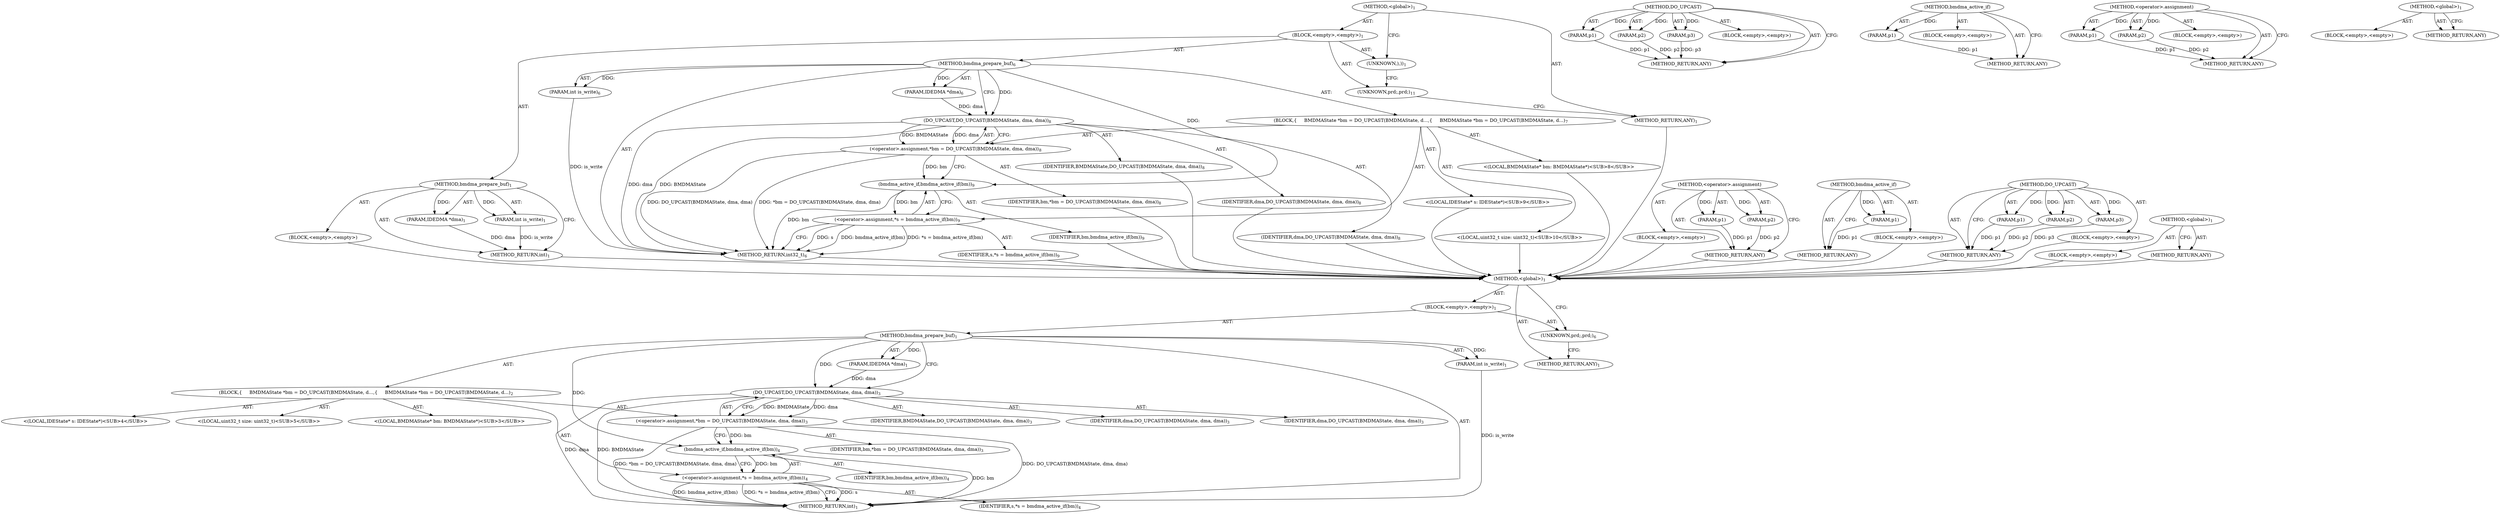 digraph "bmdma_prepare_buf" {
vulnerable_6 [label=<(METHOD,&lt;global&gt;)<SUB>1</SUB>>];
vulnerable_7 [label=<(BLOCK,&lt;empty&gt;,&lt;empty&gt;)<SUB>1</SUB>>];
vulnerable_8 [label=<(METHOD,bmdma_prepare_buf)<SUB>1</SUB>>];
vulnerable_9 [label=<(PARAM,IDEDMA *dma)<SUB>1</SUB>>];
vulnerable_10 [label=<(PARAM,int is_write)<SUB>1</SUB>>];
vulnerable_11 [label=<(BLOCK,{
     BMDMAState *bm = DO_UPCAST(BMDMAState, d...,{
     BMDMAState *bm = DO_UPCAST(BMDMAState, d...)<SUB>2</SUB>>];
vulnerable_12 [label="<(LOCAL,BMDMAState* bm: BMDMAState*)<SUB>3</SUB>>"];
vulnerable_13 [label=<(&lt;operator&gt;.assignment,*bm = DO_UPCAST(BMDMAState, dma, dma))<SUB>3</SUB>>];
vulnerable_14 [label=<(IDENTIFIER,bm,*bm = DO_UPCAST(BMDMAState, dma, dma))<SUB>3</SUB>>];
vulnerable_15 [label=<(DO_UPCAST,DO_UPCAST(BMDMAState, dma, dma))<SUB>3</SUB>>];
vulnerable_16 [label=<(IDENTIFIER,BMDMAState,DO_UPCAST(BMDMAState, dma, dma))<SUB>3</SUB>>];
vulnerable_17 [label=<(IDENTIFIER,dma,DO_UPCAST(BMDMAState, dma, dma))<SUB>3</SUB>>];
vulnerable_18 [label=<(IDENTIFIER,dma,DO_UPCAST(BMDMAState, dma, dma))<SUB>3</SUB>>];
vulnerable_19 [label="<(LOCAL,IDEState* s: IDEState*)<SUB>4</SUB>>"];
vulnerable_20 [label=<(&lt;operator&gt;.assignment,*s = bmdma_active_if(bm))<SUB>4</SUB>>];
vulnerable_21 [label=<(IDENTIFIER,s,*s = bmdma_active_if(bm))<SUB>4</SUB>>];
vulnerable_22 [label=<(bmdma_active_if,bmdma_active_if(bm))<SUB>4</SUB>>];
vulnerable_23 [label=<(IDENTIFIER,bm,bmdma_active_if(bm))<SUB>4</SUB>>];
vulnerable_24 [label="<(LOCAL,uint32_t size: uint32_t)<SUB>5</SUB>>"];
vulnerable_25 [label=<(METHOD_RETURN,int)<SUB>1</SUB>>];
vulnerable_27 [label=<(UNKNOWN,prd;,prd;)<SUB>6</SUB>>];
vulnerable_28 [label=<(METHOD_RETURN,ANY)<SUB>1</SUB>>];
vulnerable_56 [label=<(METHOD,DO_UPCAST)>];
vulnerable_57 [label=<(PARAM,p1)>];
vulnerable_58 [label=<(PARAM,p2)>];
vulnerable_59 [label=<(PARAM,p3)>];
vulnerable_60 [label=<(BLOCK,&lt;empty&gt;,&lt;empty&gt;)>];
vulnerable_61 [label=<(METHOD_RETURN,ANY)>];
vulnerable_62 [label=<(METHOD,bmdma_active_if)>];
vulnerable_63 [label=<(PARAM,p1)>];
vulnerable_64 [label=<(BLOCK,&lt;empty&gt;,&lt;empty&gt;)>];
vulnerable_65 [label=<(METHOD_RETURN,ANY)>];
vulnerable_51 [label=<(METHOD,&lt;operator&gt;.assignment)>];
vulnerable_52 [label=<(PARAM,p1)>];
vulnerable_53 [label=<(PARAM,p2)>];
vulnerable_54 [label=<(BLOCK,&lt;empty&gt;,&lt;empty&gt;)>];
vulnerable_55 [label=<(METHOD_RETURN,ANY)>];
vulnerable_45 [label=<(METHOD,&lt;global&gt;)<SUB>1</SUB>>];
vulnerable_46 [label=<(BLOCK,&lt;empty&gt;,&lt;empty&gt;)>];
vulnerable_47 [label=<(METHOD_RETURN,ANY)>];
fixed_6 [label=<(METHOD,&lt;global&gt;)<SUB>1</SUB>>];
fixed_7 [label=<(BLOCK,&lt;empty&gt;,&lt;empty&gt;)<SUB>1</SUB>>];
fixed_8 [label=<(METHOD,bmdma_prepare_buf)<SUB>1</SUB>>];
fixed_9 [label=<(PARAM,IDEDMA *dma)<SUB>1</SUB>>];
fixed_10 [label=<(PARAM,int is_write)<SUB>1</SUB>>];
fixed_11 [label=<(BLOCK,&lt;empty&gt;,&lt;empty&gt;)>];
fixed_12 [label=<(METHOD_RETURN,int)<SUB>1</SUB>>];
fixed_14 [label=<(UNKNOWN,),))<SUB>1</SUB>>];
fixed_15 [label=<(METHOD,bmdma_prepare_buf)<SUB>6</SUB>>];
fixed_16 [label=<(PARAM,IDEDMA *dma)<SUB>6</SUB>>];
fixed_17 [label=<(PARAM,int is_write)<SUB>6</SUB>>];
fixed_18 [label=<(BLOCK,{
     BMDMAState *bm = DO_UPCAST(BMDMAState, d...,{
     BMDMAState *bm = DO_UPCAST(BMDMAState, d...)<SUB>7</SUB>>];
fixed_19 [label="<(LOCAL,BMDMAState* bm: BMDMAState*)<SUB>8</SUB>>"];
fixed_20 [label=<(&lt;operator&gt;.assignment,*bm = DO_UPCAST(BMDMAState, dma, dma))<SUB>8</SUB>>];
fixed_21 [label=<(IDENTIFIER,bm,*bm = DO_UPCAST(BMDMAState, dma, dma))<SUB>8</SUB>>];
fixed_22 [label=<(DO_UPCAST,DO_UPCAST(BMDMAState, dma, dma))<SUB>8</SUB>>];
fixed_23 [label=<(IDENTIFIER,BMDMAState,DO_UPCAST(BMDMAState, dma, dma))<SUB>8</SUB>>];
fixed_24 [label=<(IDENTIFIER,dma,DO_UPCAST(BMDMAState, dma, dma))<SUB>8</SUB>>];
fixed_25 [label=<(IDENTIFIER,dma,DO_UPCAST(BMDMAState, dma, dma))<SUB>8</SUB>>];
fixed_26 [label="<(LOCAL,IDEState* s: IDEState*)<SUB>9</SUB>>"];
fixed_27 [label=<(&lt;operator&gt;.assignment,*s = bmdma_active_if(bm))<SUB>9</SUB>>];
fixed_28 [label=<(IDENTIFIER,s,*s = bmdma_active_if(bm))<SUB>9</SUB>>];
fixed_29 [label=<(bmdma_active_if,bmdma_active_if(bm))<SUB>9</SUB>>];
fixed_30 [label=<(IDENTIFIER,bm,bmdma_active_if(bm))<SUB>9</SUB>>];
fixed_31 [label="<(LOCAL,uint32_t size: uint32_t)<SUB>10</SUB>>"];
fixed_32 [label=<(METHOD_RETURN,int32_t)<SUB>6</SUB>>];
fixed_34 [label=<(UNKNOWN,prd;,prd;)<SUB>11</SUB>>];
fixed_35 [label=<(METHOD_RETURN,ANY)<SUB>1</SUB>>];
fixed_60 [label=<(METHOD,&lt;operator&gt;.assignment)>];
fixed_61 [label=<(PARAM,p1)>];
fixed_62 [label=<(PARAM,p2)>];
fixed_63 [label=<(BLOCK,&lt;empty&gt;,&lt;empty&gt;)>];
fixed_64 [label=<(METHOD_RETURN,ANY)>];
fixed_71 [label=<(METHOD,bmdma_active_if)>];
fixed_72 [label=<(PARAM,p1)>];
fixed_73 [label=<(BLOCK,&lt;empty&gt;,&lt;empty&gt;)>];
fixed_74 [label=<(METHOD_RETURN,ANY)>];
fixed_65 [label=<(METHOD,DO_UPCAST)>];
fixed_66 [label=<(PARAM,p1)>];
fixed_67 [label=<(PARAM,p2)>];
fixed_68 [label=<(PARAM,p3)>];
fixed_69 [label=<(BLOCK,&lt;empty&gt;,&lt;empty&gt;)>];
fixed_70 [label=<(METHOD_RETURN,ANY)>];
fixed_54 [label=<(METHOD,&lt;global&gt;)<SUB>1</SUB>>];
fixed_55 [label=<(BLOCK,&lt;empty&gt;,&lt;empty&gt;)>];
fixed_56 [label=<(METHOD_RETURN,ANY)>];
vulnerable_6 -> vulnerable_7  [key=0, label="AST: "];
vulnerable_6 -> vulnerable_28  [key=0, label="AST: "];
vulnerable_6 -> vulnerable_27  [key=0, label="CFG: "];
vulnerable_7 -> vulnerable_8  [key=0, label="AST: "];
vulnerable_7 -> vulnerable_27  [key=0, label="AST: "];
vulnerable_8 -> vulnerable_9  [key=0, label="AST: "];
vulnerable_8 -> vulnerable_9  [key=1, label="DDG: "];
vulnerable_8 -> vulnerable_10  [key=0, label="AST: "];
vulnerable_8 -> vulnerable_10  [key=1, label="DDG: "];
vulnerable_8 -> vulnerable_11  [key=0, label="AST: "];
vulnerable_8 -> vulnerable_25  [key=0, label="AST: "];
vulnerable_8 -> vulnerable_15  [key=0, label="CFG: "];
vulnerable_8 -> vulnerable_15  [key=1, label="DDG: "];
vulnerable_8 -> vulnerable_22  [key=0, label="DDG: "];
vulnerable_9 -> vulnerable_15  [key=0, label="DDG: dma"];
vulnerable_10 -> vulnerable_25  [key=0, label="DDG: is_write"];
vulnerable_11 -> vulnerable_12  [key=0, label="AST: "];
vulnerable_11 -> vulnerable_13  [key=0, label="AST: "];
vulnerable_11 -> vulnerable_19  [key=0, label="AST: "];
vulnerable_11 -> vulnerable_20  [key=0, label="AST: "];
vulnerable_11 -> vulnerable_24  [key=0, label="AST: "];
vulnerable_13 -> vulnerable_14  [key=0, label="AST: "];
vulnerable_13 -> vulnerable_15  [key=0, label="AST: "];
vulnerable_13 -> vulnerable_22  [key=0, label="CFG: "];
vulnerable_13 -> vulnerable_22  [key=1, label="DDG: bm"];
vulnerable_13 -> vulnerable_25  [key=0, label="DDG: DO_UPCAST(BMDMAState, dma, dma)"];
vulnerable_13 -> vulnerable_25  [key=1, label="DDG: *bm = DO_UPCAST(BMDMAState, dma, dma)"];
vulnerable_15 -> vulnerable_16  [key=0, label="AST: "];
vulnerable_15 -> vulnerable_17  [key=0, label="AST: "];
vulnerable_15 -> vulnerable_18  [key=0, label="AST: "];
vulnerable_15 -> vulnerable_13  [key=0, label="CFG: "];
vulnerable_15 -> vulnerable_13  [key=1, label="DDG: BMDMAState"];
vulnerable_15 -> vulnerable_13  [key=2, label="DDG: dma"];
vulnerable_15 -> vulnerable_25  [key=0, label="DDG: dma"];
vulnerable_15 -> vulnerable_25  [key=1, label="DDG: BMDMAState"];
vulnerable_20 -> vulnerable_21  [key=0, label="AST: "];
vulnerable_20 -> vulnerable_22  [key=0, label="AST: "];
vulnerable_20 -> vulnerable_25  [key=0, label="CFG: "];
vulnerable_20 -> vulnerable_25  [key=1, label="DDG: s"];
vulnerable_20 -> vulnerable_25  [key=2, label="DDG: bmdma_active_if(bm)"];
vulnerable_20 -> vulnerable_25  [key=3, label="DDG: *s = bmdma_active_if(bm)"];
vulnerable_22 -> vulnerable_23  [key=0, label="AST: "];
vulnerable_22 -> vulnerable_20  [key=0, label="CFG: "];
vulnerable_22 -> vulnerable_20  [key=1, label="DDG: bm"];
vulnerable_22 -> vulnerable_25  [key=0, label="DDG: bm"];
vulnerable_27 -> vulnerable_28  [key=0, label="CFG: "];
vulnerable_56 -> vulnerable_57  [key=0, label="AST: "];
vulnerable_56 -> vulnerable_57  [key=1, label="DDG: "];
vulnerable_56 -> vulnerable_60  [key=0, label="AST: "];
vulnerable_56 -> vulnerable_58  [key=0, label="AST: "];
vulnerable_56 -> vulnerable_58  [key=1, label="DDG: "];
vulnerable_56 -> vulnerable_61  [key=0, label="AST: "];
vulnerable_56 -> vulnerable_61  [key=1, label="CFG: "];
vulnerable_56 -> vulnerable_59  [key=0, label="AST: "];
vulnerable_56 -> vulnerable_59  [key=1, label="DDG: "];
vulnerable_57 -> vulnerable_61  [key=0, label="DDG: p1"];
vulnerable_58 -> vulnerable_61  [key=0, label="DDG: p2"];
vulnerable_59 -> vulnerable_61  [key=0, label="DDG: p3"];
vulnerable_62 -> vulnerable_63  [key=0, label="AST: "];
vulnerable_62 -> vulnerable_63  [key=1, label="DDG: "];
vulnerable_62 -> vulnerable_64  [key=0, label="AST: "];
vulnerable_62 -> vulnerable_65  [key=0, label="AST: "];
vulnerable_62 -> vulnerable_65  [key=1, label="CFG: "];
vulnerable_63 -> vulnerable_65  [key=0, label="DDG: p1"];
vulnerable_51 -> vulnerable_52  [key=0, label="AST: "];
vulnerable_51 -> vulnerable_52  [key=1, label="DDG: "];
vulnerable_51 -> vulnerable_54  [key=0, label="AST: "];
vulnerable_51 -> vulnerable_53  [key=0, label="AST: "];
vulnerable_51 -> vulnerable_53  [key=1, label="DDG: "];
vulnerable_51 -> vulnerable_55  [key=0, label="AST: "];
vulnerable_51 -> vulnerable_55  [key=1, label="CFG: "];
vulnerable_52 -> vulnerable_55  [key=0, label="DDG: p1"];
vulnerable_53 -> vulnerable_55  [key=0, label="DDG: p2"];
vulnerable_45 -> vulnerable_46  [key=0, label="AST: "];
vulnerable_45 -> vulnerable_47  [key=0, label="AST: "];
vulnerable_45 -> vulnerable_47  [key=1, label="CFG: "];
fixed_6 -> fixed_7  [key=0, label="AST: "];
fixed_6 -> fixed_35  [key=0, label="AST: "];
fixed_6 -> fixed_14  [key=0, label="CFG: "];
fixed_7 -> fixed_8  [key=0, label="AST: "];
fixed_7 -> fixed_14  [key=0, label="AST: "];
fixed_7 -> fixed_15  [key=0, label="AST: "];
fixed_7 -> fixed_34  [key=0, label="AST: "];
fixed_8 -> fixed_9  [key=0, label="AST: "];
fixed_8 -> fixed_9  [key=1, label="DDG: "];
fixed_8 -> fixed_10  [key=0, label="AST: "];
fixed_8 -> fixed_10  [key=1, label="DDG: "];
fixed_8 -> fixed_11  [key=0, label="AST: "];
fixed_8 -> fixed_12  [key=0, label="AST: "];
fixed_8 -> fixed_12  [key=1, label="CFG: "];
fixed_9 -> fixed_12  [key=0, label="DDG: dma"];
fixed_10 -> fixed_12  [key=0, label="DDG: is_write"];
fixed_11 -> vulnerable_6  [key=0];
fixed_12 -> vulnerable_6  [key=0];
fixed_14 -> fixed_34  [key=0, label="CFG: "];
fixed_15 -> fixed_16  [key=0, label="AST: "];
fixed_15 -> fixed_16  [key=1, label="DDG: "];
fixed_15 -> fixed_17  [key=0, label="AST: "];
fixed_15 -> fixed_17  [key=1, label="DDG: "];
fixed_15 -> fixed_18  [key=0, label="AST: "];
fixed_15 -> fixed_32  [key=0, label="AST: "];
fixed_15 -> fixed_22  [key=0, label="CFG: "];
fixed_15 -> fixed_22  [key=1, label="DDG: "];
fixed_15 -> fixed_29  [key=0, label="DDG: "];
fixed_16 -> fixed_22  [key=0, label="DDG: dma"];
fixed_17 -> fixed_32  [key=0, label="DDG: is_write"];
fixed_18 -> fixed_19  [key=0, label="AST: "];
fixed_18 -> fixed_20  [key=0, label="AST: "];
fixed_18 -> fixed_26  [key=0, label="AST: "];
fixed_18 -> fixed_27  [key=0, label="AST: "];
fixed_18 -> fixed_31  [key=0, label="AST: "];
fixed_19 -> vulnerable_6  [key=0];
fixed_20 -> fixed_21  [key=0, label="AST: "];
fixed_20 -> fixed_22  [key=0, label="AST: "];
fixed_20 -> fixed_29  [key=0, label="CFG: "];
fixed_20 -> fixed_29  [key=1, label="DDG: bm"];
fixed_20 -> fixed_32  [key=0, label="DDG: DO_UPCAST(BMDMAState, dma, dma)"];
fixed_20 -> fixed_32  [key=1, label="DDG: *bm = DO_UPCAST(BMDMAState, dma, dma)"];
fixed_21 -> vulnerable_6  [key=0];
fixed_22 -> fixed_23  [key=0, label="AST: "];
fixed_22 -> fixed_24  [key=0, label="AST: "];
fixed_22 -> fixed_25  [key=0, label="AST: "];
fixed_22 -> fixed_20  [key=0, label="CFG: "];
fixed_22 -> fixed_20  [key=1, label="DDG: BMDMAState"];
fixed_22 -> fixed_20  [key=2, label="DDG: dma"];
fixed_22 -> fixed_32  [key=0, label="DDG: dma"];
fixed_22 -> fixed_32  [key=1, label="DDG: BMDMAState"];
fixed_23 -> vulnerable_6  [key=0];
fixed_24 -> vulnerable_6  [key=0];
fixed_25 -> vulnerable_6  [key=0];
fixed_26 -> vulnerable_6  [key=0];
fixed_27 -> fixed_28  [key=0, label="AST: "];
fixed_27 -> fixed_29  [key=0, label="AST: "];
fixed_27 -> fixed_32  [key=0, label="CFG: "];
fixed_27 -> fixed_32  [key=1, label="DDG: s"];
fixed_27 -> fixed_32  [key=2, label="DDG: bmdma_active_if(bm)"];
fixed_27 -> fixed_32  [key=3, label="DDG: *s = bmdma_active_if(bm)"];
fixed_28 -> vulnerable_6  [key=0];
fixed_29 -> fixed_30  [key=0, label="AST: "];
fixed_29 -> fixed_27  [key=0, label="CFG: "];
fixed_29 -> fixed_27  [key=1, label="DDG: bm"];
fixed_29 -> fixed_32  [key=0, label="DDG: bm"];
fixed_30 -> vulnerable_6  [key=0];
fixed_31 -> vulnerable_6  [key=0];
fixed_32 -> vulnerable_6  [key=0];
fixed_34 -> fixed_35  [key=0, label="CFG: "];
fixed_35 -> vulnerable_6  [key=0];
fixed_60 -> fixed_61  [key=0, label="AST: "];
fixed_60 -> fixed_61  [key=1, label="DDG: "];
fixed_60 -> fixed_63  [key=0, label="AST: "];
fixed_60 -> fixed_62  [key=0, label="AST: "];
fixed_60 -> fixed_62  [key=1, label="DDG: "];
fixed_60 -> fixed_64  [key=0, label="AST: "];
fixed_60 -> fixed_64  [key=1, label="CFG: "];
fixed_61 -> fixed_64  [key=0, label="DDG: p1"];
fixed_62 -> fixed_64  [key=0, label="DDG: p2"];
fixed_63 -> vulnerable_6  [key=0];
fixed_64 -> vulnerable_6  [key=0];
fixed_71 -> fixed_72  [key=0, label="AST: "];
fixed_71 -> fixed_72  [key=1, label="DDG: "];
fixed_71 -> fixed_73  [key=0, label="AST: "];
fixed_71 -> fixed_74  [key=0, label="AST: "];
fixed_71 -> fixed_74  [key=1, label="CFG: "];
fixed_72 -> fixed_74  [key=0, label="DDG: p1"];
fixed_73 -> vulnerable_6  [key=0];
fixed_74 -> vulnerable_6  [key=0];
fixed_65 -> fixed_66  [key=0, label="AST: "];
fixed_65 -> fixed_66  [key=1, label="DDG: "];
fixed_65 -> fixed_69  [key=0, label="AST: "];
fixed_65 -> fixed_67  [key=0, label="AST: "];
fixed_65 -> fixed_67  [key=1, label="DDG: "];
fixed_65 -> fixed_70  [key=0, label="AST: "];
fixed_65 -> fixed_70  [key=1, label="CFG: "];
fixed_65 -> fixed_68  [key=0, label="AST: "];
fixed_65 -> fixed_68  [key=1, label="DDG: "];
fixed_66 -> fixed_70  [key=0, label="DDG: p1"];
fixed_67 -> fixed_70  [key=0, label="DDG: p2"];
fixed_68 -> fixed_70  [key=0, label="DDG: p3"];
fixed_69 -> vulnerable_6  [key=0];
fixed_70 -> vulnerable_6  [key=0];
fixed_54 -> fixed_55  [key=0, label="AST: "];
fixed_54 -> fixed_56  [key=0, label="AST: "];
fixed_54 -> fixed_56  [key=1, label="CFG: "];
fixed_55 -> vulnerable_6  [key=0];
fixed_56 -> vulnerable_6  [key=0];
}
